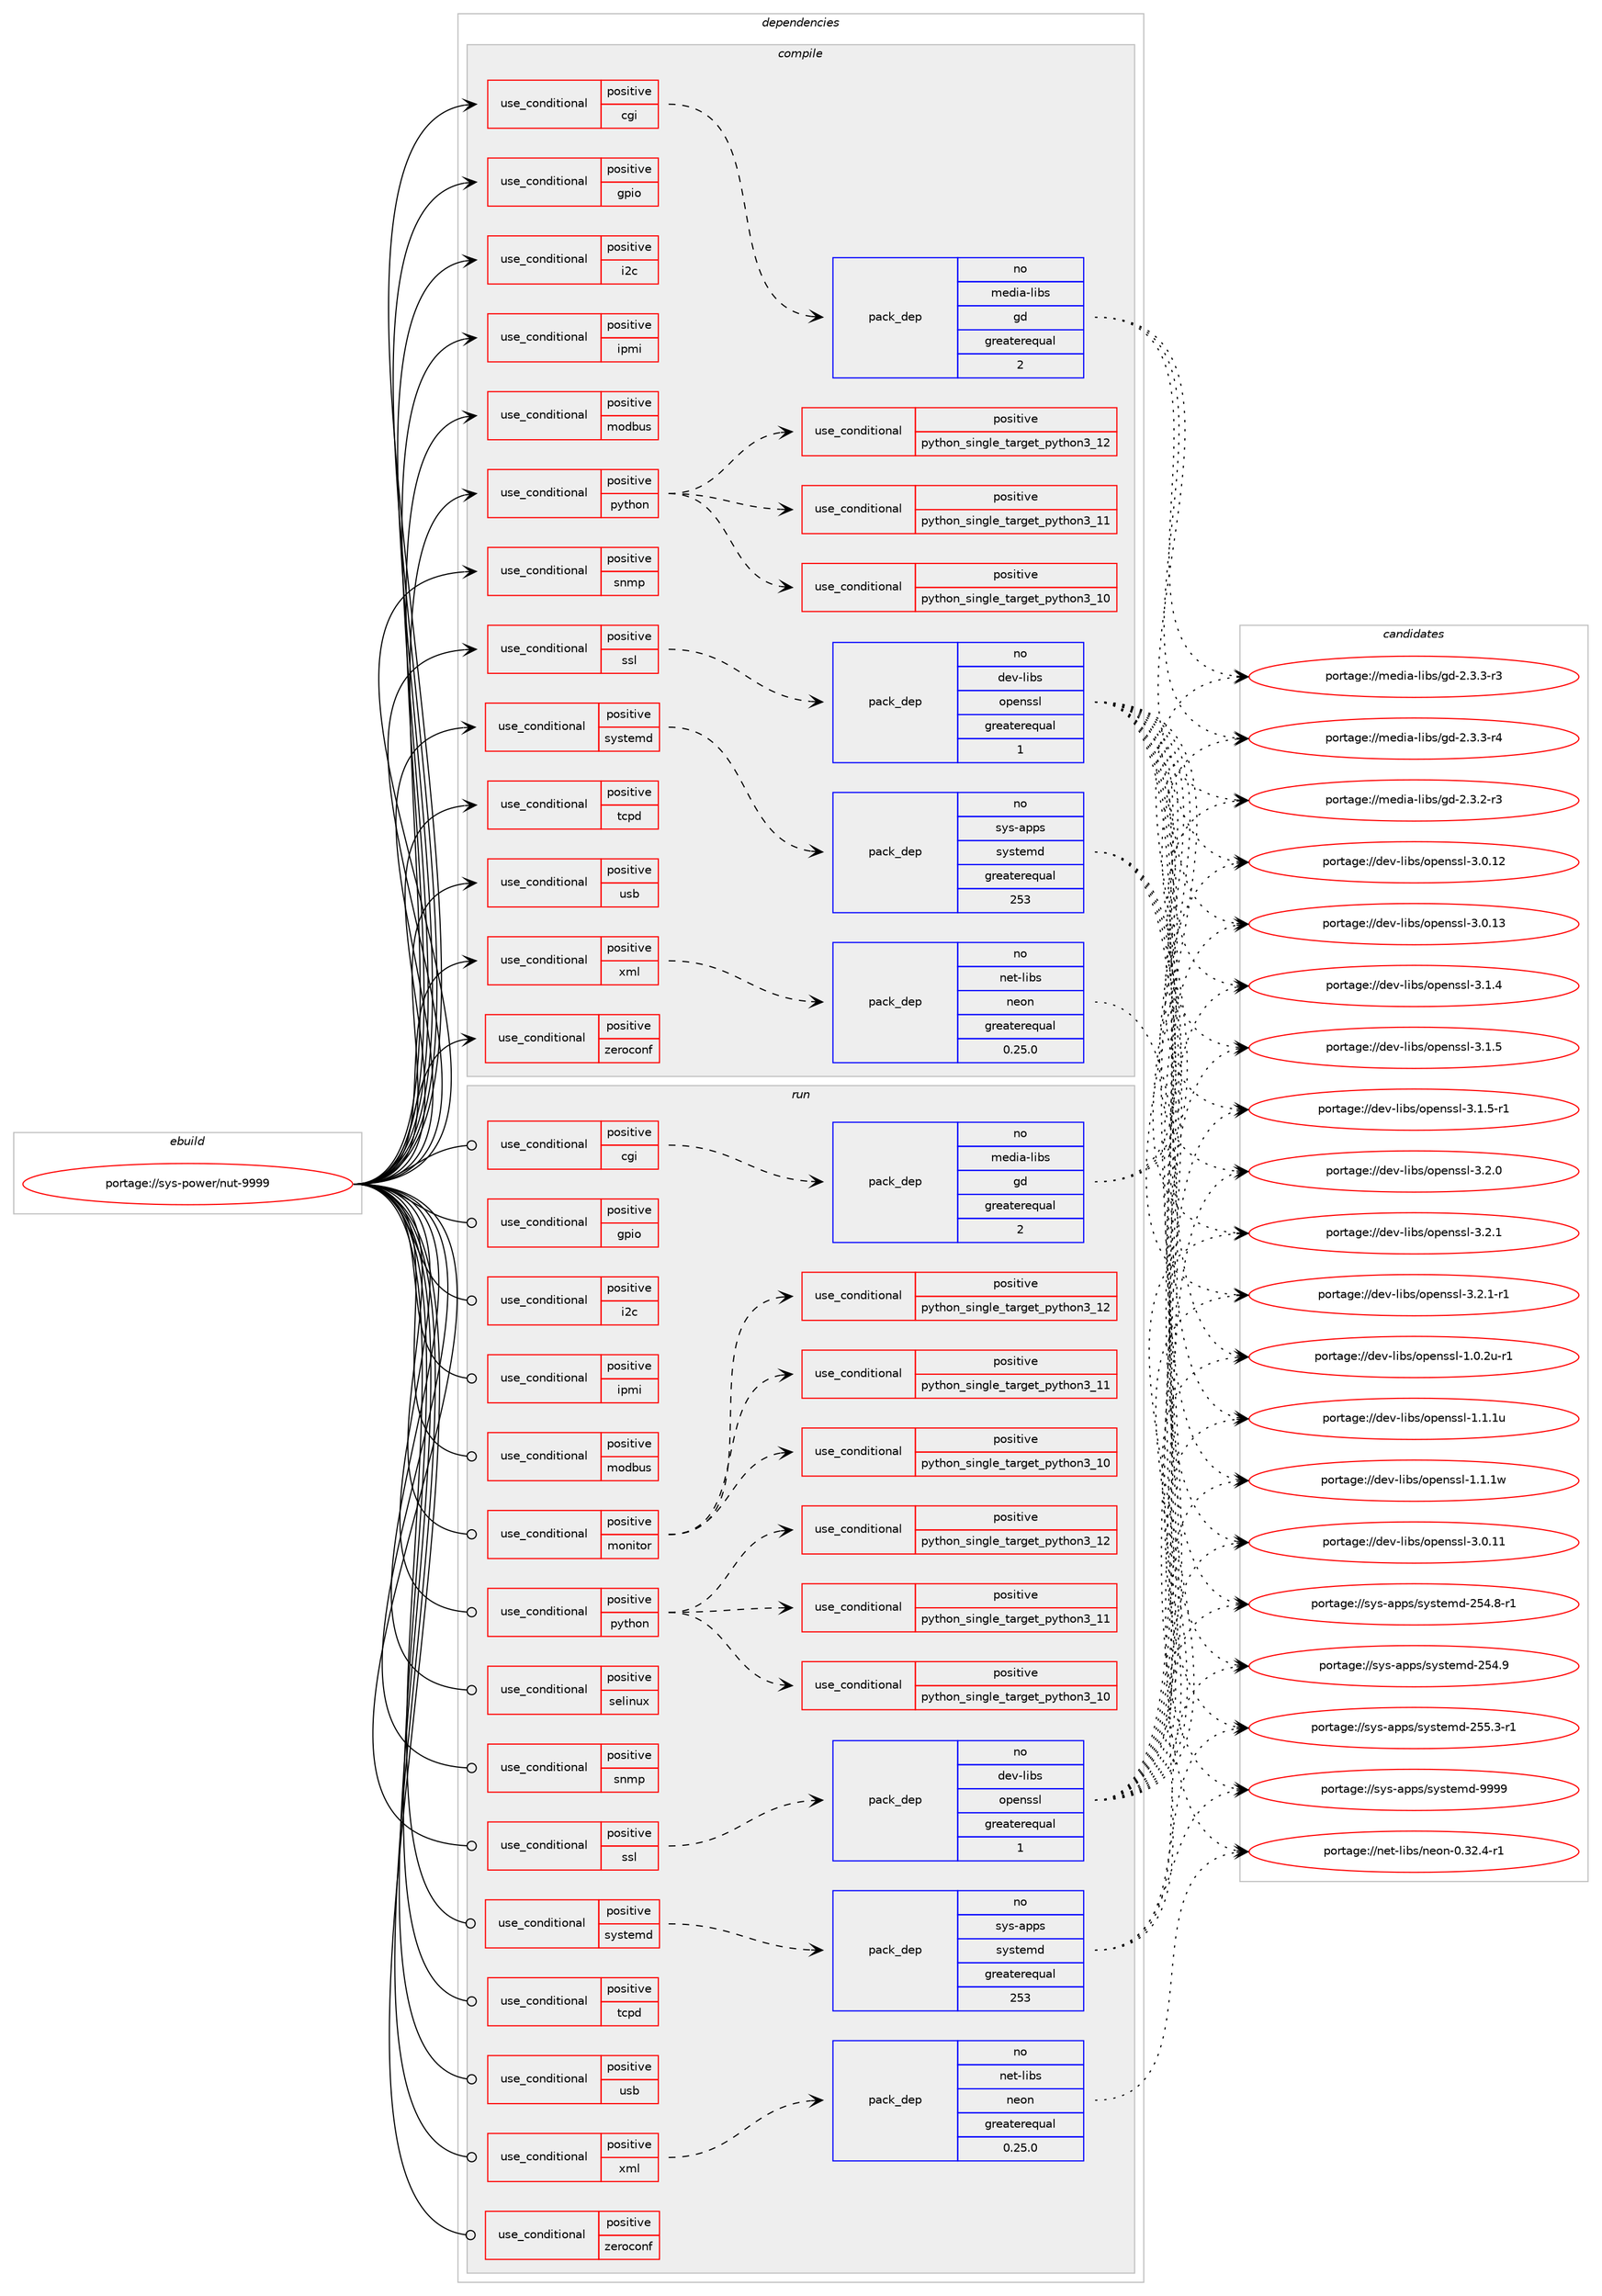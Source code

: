 digraph prolog {

# *************
# Graph options
# *************

newrank=true;
concentrate=true;
compound=true;
graph [rankdir=LR,fontname=Helvetica,fontsize=10,ranksep=1.5];#, ranksep=2.5, nodesep=0.2];
edge  [arrowhead=vee];
node  [fontname=Helvetica,fontsize=10];

# **********
# The ebuild
# **********

subgraph cluster_leftcol {
color=gray;
rank=same;
label=<<i>ebuild</i>>;
id [label="portage://sys-power/nut-9999", color=red, width=4, href="../sys-power/nut-9999.svg"];
}

# ****************
# The dependencies
# ****************

subgraph cluster_midcol {
color=gray;
label=<<i>dependencies</i>>;
subgraph cluster_compile {
fillcolor="#eeeeee";
style=filled;
label=<<i>compile</i>>;
subgraph cond15121 {
dependency22270 [label=<<TABLE BORDER="0" CELLBORDER="1" CELLSPACING="0" CELLPADDING="4"><TR><TD ROWSPAN="3" CELLPADDING="10">use_conditional</TD></TR><TR><TD>positive</TD></TR><TR><TD>cgi</TD></TR></TABLE>>, shape=none, color=red];
subgraph pack6951 {
dependency22271 [label=<<TABLE BORDER="0" CELLBORDER="1" CELLSPACING="0" CELLPADDING="4" WIDTH="220"><TR><TD ROWSPAN="6" CELLPADDING="30">pack_dep</TD></TR><TR><TD WIDTH="110">no</TD></TR><TR><TD>media-libs</TD></TR><TR><TD>gd</TD></TR><TR><TD>greaterequal</TD></TR><TR><TD>2</TD></TR></TABLE>>, shape=none, color=blue];
}
dependency22270:e -> dependency22271:w [weight=20,style="dashed",arrowhead="vee"];
}
id:e -> dependency22270:w [weight=20,style="solid",arrowhead="vee"];
subgraph cond15122 {
dependency22272 [label=<<TABLE BORDER="0" CELLBORDER="1" CELLSPACING="0" CELLPADDING="4"><TR><TD ROWSPAN="3" CELLPADDING="10">use_conditional</TD></TR><TR><TD>positive</TD></TR><TR><TD>gpio</TD></TR></TABLE>>, shape=none, color=red];
# *** BEGIN UNKNOWN DEPENDENCY TYPE (TODO) ***
# dependency22272 -> package_dependency(portage://sys-power/nut-9999,install,no,dev-libs,libgpiod,none,[,,],[],[])
# *** END UNKNOWN DEPENDENCY TYPE (TODO) ***

}
id:e -> dependency22272:w [weight=20,style="solid",arrowhead="vee"];
subgraph cond15123 {
dependency22273 [label=<<TABLE BORDER="0" CELLBORDER="1" CELLSPACING="0" CELLPADDING="4"><TR><TD ROWSPAN="3" CELLPADDING="10">use_conditional</TD></TR><TR><TD>positive</TD></TR><TR><TD>i2c</TD></TR></TABLE>>, shape=none, color=red];
# *** BEGIN UNKNOWN DEPENDENCY TYPE (TODO) ***
# dependency22273 -> package_dependency(portage://sys-power/nut-9999,install,no,sys-apps,i2c-tools,none,[,,],[],[])
# *** END UNKNOWN DEPENDENCY TYPE (TODO) ***

}
id:e -> dependency22273:w [weight=20,style="solid",arrowhead="vee"];
subgraph cond15124 {
dependency22274 [label=<<TABLE BORDER="0" CELLBORDER="1" CELLSPACING="0" CELLPADDING="4"><TR><TD ROWSPAN="3" CELLPADDING="10">use_conditional</TD></TR><TR><TD>positive</TD></TR><TR><TD>ipmi</TD></TR></TABLE>>, shape=none, color=red];
# *** BEGIN UNKNOWN DEPENDENCY TYPE (TODO) ***
# dependency22274 -> package_dependency(portage://sys-power/nut-9999,install,no,sys-libs,freeipmi,none,[,,],[],[])
# *** END UNKNOWN DEPENDENCY TYPE (TODO) ***

}
id:e -> dependency22274:w [weight=20,style="solid",arrowhead="vee"];
subgraph cond15125 {
dependency22275 [label=<<TABLE BORDER="0" CELLBORDER="1" CELLSPACING="0" CELLPADDING="4"><TR><TD ROWSPAN="3" CELLPADDING="10">use_conditional</TD></TR><TR><TD>positive</TD></TR><TR><TD>modbus</TD></TR></TABLE>>, shape=none, color=red];
# *** BEGIN UNKNOWN DEPENDENCY TYPE (TODO) ***
# dependency22275 -> package_dependency(portage://sys-power/nut-9999,install,no,dev-libs,libmodbus,none,[,,],[],[])
# *** END UNKNOWN DEPENDENCY TYPE (TODO) ***

}
id:e -> dependency22275:w [weight=20,style="solid",arrowhead="vee"];
subgraph cond15126 {
dependency22276 [label=<<TABLE BORDER="0" CELLBORDER="1" CELLSPACING="0" CELLPADDING="4"><TR><TD ROWSPAN="3" CELLPADDING="10">use_conditional</TD></TR><TR><TD>positive</TD></TR><TR><TD>python</TD></TR></TABLE>>, shape=none, color=red];
subgraph cond15127 {
dependency22277 [label=<<TABLE BORDER="0" CELLBORDER="1" CELLSPACING="0" CELLPADDING="4"><TR><TD ROWSPAN="3" CELLPADDING="10">use_conditional</TD></TR><TR><TD>positive</TD></TR><TR><TD>python_single_target_python3_10</TD></TR></TABLE>>, shape=none, color=red];
# *** BEGIN UNKNOWN DEPENDENCY TYPE (TODO) ***
# dependency22277 -> package_dependency(portage://sys-power/nut-9999,install,no,dev-lang,python,none,[,,],[slot(3.10)],[])
# *** END UNKNOWN DEPENDENCY TYPE (TODO) ***

}
dependency22276:e -> dependency22277:w [weight=20,style="dashed",arrowhead="vee"];
subgraph cond15128 {
dependency22278 [label=<<TABLE BORDER="0" CELLBORDER="1" CELLSPACING="0" CELLPADDING="4"><TR><TD ROWSPAN="3" CELLPADDING="10">use_conditional</TD></TR><TR><TD>positive</TD></TR><TR><TD>python_single_target_python3_11</TD></TR></TABLE>>, shape=none, color=red];
# *** BEGIN UNKNOWN DEPENDENCY TYPE (TODO) ***
# dependency22278 -> package_dependency(portage://sys-power/nut-9999,install,no,dev-lang,python,none,[,,],[slot(3.11)],[])
# *** END UNKNOWN DEPENDENCY TYPE (TODO) ***

}
dependency22276:e -> dependency22278:w [weight=20,style="dashed",arrowhead="vee"];
subgraph cond15129 {
dependency22279 [label=<<TABLE BORDER="0" CELLBORDER="1" CELLSPACING="0" CELLPADDING="4"><TR><TD ROWSPAN="3" CELLPADDING="10">use_conditional</TD></TR><TR><TD>positive</TD></TR><TR><TD>python_single_target_python3_12</TD></TR></TABLE>>, shape=none, color=red];
# *** BEGIN UNKNOWN DEPENDENCY TYPE (TODO) ***
# dependency22279 -> package_dependency(portage://sys-power/nut-9999,install,no,dev-lang,python,none,[,,],[slot(3.12)],[])
# *** END UNKNOWN DEPENDENCY TYPE (TODO) ***

}
dependency22276:e -> dependency22279:w [weight=20,style="dashed",arrowhead="vee"];
}
id:e -> dependency22276:w [weight=20,style="solid",arrowhead="vee"];
subgraph cond15130 {
dependency22280 [label=<<TABLE BORDER="0" CELLBORDER="1" CELLSPACING="0" CELLPADDING="4"><TR><TD ROWSPAN="3" CELLPADDING="10">use_conditional</TD></TR><TR><TD>positive</TD></TR><TR><TD>snmp</TD></TR></TABLE>>, shape=none, color=red];
# *** BEGIN UNKNOWN DEPENDENCY TYPE (TODO) ***
# dependency22280 -> package_dependency(portage://sys-power/nut-9999,install,no,net-analyzer,net-snmp,none,[,,],any_same_slot,[])
# *** END UNKNOWN DEPENDENCY TYPE (TODO) ***

}
id:e -> dependency22280:w [weight=20,style="solid",arrowhead="vee"];
subgraph cond15131 {
dependency22281 [label=<<TABLE BORDER="0" CELLBORDER="1" CELLSPACING="0" CELLPADDING="4"><TR><TD ROWSPAN="3" CELLPADDING="10">use_conditional</TD></TR><TR><TD>positive</TD></TR><TR><TD>ssl</TD></TR></TABLE>>, shape=none, color=red];
subgraph pack6952 {
dependency22282 [label=<<TABLE BORDER="0" CELLBORDER="1" CELLSPACING="0" CELLPADDING="4" WIDTH="220"><TR><TD ROWSPAN="6" CELLPADDING="30">pack_dep</TD></TR><TR><TD WIDTH="110">no</TD></TR><TR><TD>dev-libs</TD></TR><TR><TD>openssl</TD></TR><TR><TD>greaterequal</TD></TR><TR><TD>1</TD></TR></TABLE>>, shape=none, color=blue];
}
dependency22281:e -> dependency22282:w [weight=20,style="dashed",arrowhead="vee"];
}
id:e -> dependency22281:w [weight=20,style="solid",arrowhead="vee"];
subgraph cond15132 {
dependency22283 [label=<<TABLE BORDER="0" CELLBORDER="1" CELLSPACING="0" CELLPADDING="4"><TR><TD ROWSPAN="3" CELLPADDING="10">use_conditional</TD></TR><TR><TD>positive</TD></TR><TR><TD>systemd</TD></TR></TABLE>>, shape=none, color=red];
subgraph pack6953 {
dependency22284 [label=<<TABLE BORDER="0" CELLBORDER="1" CELLSPACING="0" CELLPADDING="4" WIDTH="220"><TR><TD ROWSPAN="6" CELLPADDING="30">pack_dep</TD></TR><TR><TD WIDTH="110">no</TD></TR><TR><TD>sys-apps</TD></TR><TR><TD>systemd</TD></TR><TR><TD>greaterequal</TD></TR><TR><TD>253</TD></TR></TABLE>>, shape=none, color=blue];
}
dependency22283:e -> dependency22284:w [weight=20,style="dashed",arrowhead="vee"];
}
id:e -> dependency22283:w [weight=20,style="solid",arrowhead="vee"];
subgraph cond15133 {
dependency22285 [label=<<TABLE BORDER="0" CELLBORDER="1" CELLSPACING="0" CELLPADDING="4"><TR><TD ROWSPAN="3" CELLPADDING="10">use_conditional</TD></TR><TR><TD>positive</TD></TR><TR><TD>tcpd</TD></TR></TABLE>>, shape=none, color=red];
# *** BEGIN UNKNOWN DEPENDENCY TYPE (TODO) ***
# dependency22285 -> package_dependency(portage://sys-power/nut-9999,install,no,sys-apps,tcp-wrappers,none,[,,],[],[])
# *** END UNKNOWN DEPENDENCY TYPE (TODO) ***

}
id:e -> dependency22285:w [weight=20,style="solid",arrowhead="vee"];
subgraph cond15134 {
dependency22286 [label=<<TABLE BORDER="0" CELLBORDER="1" CELLSPACING="0" CELLPADDING="4"><TR><TD ROWSPAN="3" CELLPADDING="10">use_conditional</TD></TR><TR><TD>positive</TD></TR><TR><TD>usb</TD></TR></TABLE>>, shape=none, color=red];
# *** BEGIN UNKNOWN DEPENDENCY TYPE (TODO) ***
# dependency22286 -> package_dependency(portage://sys-power/nut-9999,install,no,virtual,libusb,none,[,,],[slot(1)],[])
# *** END UNKNOWN DEPENDENCY TYPE (TODO) ***

}
id:e -> dependency22286:w [weight=20,style="solid",arrowhead="vee"];
subgraph cond15135 {
dependency22287 [label=<<TABLE BORDER="0" CELLBORDER="1" CELLSPACING="0" CELLPADDING="4"><TR><TD ROWSPAN="3" CELLPADDING="10">use_conditional</TD></TR><TR><TD>positive</TD></TR><TR><TD>xml</TD></TR></TABLE>>, shape=none, color=red];
subgraph pack6954 {
dependency22288 [label=<<TABLE BORDER="0" CELLBORDER="1" CELLSPACING="0" CELLPADDING="4" WIDTH="220"><TR><TD ROWSPAN="6" CELLPADDING="30">pack_dep</TD></TR><TR><TD WIDTH="110">no</TD></TR><TR><TD>net-libs</TD></TR><TR><TD>neon</TD></TR><TR><TD>greaterequal</TD></TR><TR><TD>0.25.0</TD></TR></TABLE>>, shape=none, color=blue];
}
dependency22287:e -> dependency22288:w [weight=20,style="dashed",arrowhead="vee"];
}
id:e -> dependency22287:w [weight=20,style="solid",arrowhead="vee"];
subgraph cond15136 {
dependency22289 [label=<<TABLE BORDER="0" CELLBORDER="1" CELLSPACING="0" CELLPADDING="4"><TR><TD ROWSPAN="3" CELLPADDING="10">use_conditional</TD></TR><TR><TD>positive</TD></TR><TR><TD>zeroconf</TD></TR></TABLE>>, shape=none, color=red];
# *** BEGIN UNKNOWN DEPENDENCY TYPE (TODO) ***
# dependency22289 -> package_dependency(portage://sys-power/nut-9999,install,no,net-dns,avahi,none,[,,],[],[])
# *** END UNKNOWN DEPENDENCY TYPE (TODO) ***

}
id:e -> dependency22289:w [weight=20,style="solid",arrowhead="vee"];
# *** BEGIN UNKNOWN DEPENDENCY TYPE (TODO) ***
# id -> package_dependency(portage://sys-power/nut-9999,install,no,acct-group,nut,none,[,,],[],[])
# *** END UNKNOWN DEPENDENCY TYPE (TODO) ***

# *** BEGIN UNKNOWN DEPENDENCY TYPE (TODO) ***
# id -> package_dependency(portage://sys-power/nut-9999,install,no,acct-user,nut,none,[,,],[],[])
# *** END UNKNOWN DEPENDENCY TYPE (TODO) ***

# *** BEGIN UNKNOWN DEPENDENCY TYPE (TODO) ***
# id -> package_dependency(portage://sys-power/nut-9999,install,no,dev-libs,libltdl,none,[,,],[],[])
# *** END UNKNOWN DEPENDENCY TYPE (TODO) ***

# *** BEGIN UNKNOWN DEPENDENCY TYPE (TODO) ***
# id -> package_dependency(portage://sys-power/nut-9999,install,no,virtual,udev,none,[,,],[],[])
# *** END UNKNOWN DEPENDENCY TYPE (TODO) ***

}
subgraph cluster_compileandrun {
fillcolor="#eeeeee";
style=filled;
label=<<i>compile and run</i>>;
}
subgraph cluster_run {
fillcolor="#eeeeee";
style=filled;
label=<<i>run</i>>;
subgraph cond15137 {
dependency22290 [label=<<TABLE BORDER="0" CELLBORDER="1" CELLSPACING="0" CELLPADDING="4"><TR><TD ROWSPAN="3" CELLPADDING="10">use_conditional</TD></TR><TR><TD>positive</TD></TR><TR><TD>cgi</TD></TR></TABLE>>, shape=none, color=red];
subgraph pack6955 {
dependency22291 [label=<<TABLE BORDER="0" CELLBORDER="1" CELLSPACING="0" CELLPADDING="4" WIDTH="220"><TR><TD ROWSPAN="6" CELLPADDING="30">pack_dep</TD></TR><TR><TD WIDTH="110">no</TD></TR><TR><TD>media-libs</TD></TR><TR><TD>gd</TD></TR><TR><TD>greaterequal</TD></TR><TR><TD>2</TD></TR></TABLE>>, shape=none, color=blue];
}
dependency22290:e -> dependency22291:w [weight=20,style="dashed",arrowhead="vee"];
}
id:e -> dependency22290:w [weight=20,style="solid",arrowhead="odot"];
subgraph cond15138 {
dependency22292 [label=<<TABLE BORDER="0" CELLBORDER="1" CELLSPACING="0" CELLPADDING="4"><TR><TD ROWSPAN="3" CELLPADDING="10">use_conditional</TD></TR><TR><TD>positive</TD></TR><TR><TD>gpio</TD></TR></TABLE>>, shape=none, color=red];
# *** BEGIN UNKNOWN DEPENDENCY TYPE (TODO) ***
# dependency22292 -> package_dependency(portage://sys-power/nut-9999,run,no,dev-libs,libgpiod,none,[,,],[],[])
# *** END UNKNOWN DEPENDENCY TYPE (TODO) ***

}
id:e -> dependency22292:w [weight=20,style="solid",arrowhead="odot"];
subgraph cond15139 {
dependency22293 [label=<<TABLE BORDER="0" CELLBORDER="1" CELLSPACING="0" CELLPADDING="4"><TR><TD ROWSPAN="3" CELLPADDING="10">use_conditional</TD></TR><TR><TD>positive</TD></TR><TR><TD>i2c</TD></TR></TABLE>>, shape=none, color=red];
# *** BEGIN UNKNOWN DEPENDENCY TYPE (TODO) ***
# dependency22293 -> package_dependency(portage://sys-power/nut-9999,run,no,sys-apps,i2c-tools,none,[,,],[],[])
# *** END UNKNOWN DEPENDENCY TYPE (TODO) ***

}
id:e -> dependency22293:w [weight=20,style="solid",arrowhead="odot"];
subgraph cond15140 {
dependency22294 [label=<<TABLE BORDER="0" CELLBORDER="1" CELLSPACING="0" CELLPADDING="4"><TR><TD ROWSPAN="3" CELLPADDING="10">use_conditional</TD></TR><TR><TD>positive</TD></TR><TR><TD>ipmi</TD></TR></TABLE>>, shape=none, color=red];
# *** BEGIN UNKNOWN DEPENDENCY TYPE (TODO) ***
# dependency22294 -> package_dependency(portage://sys-power/nut-9999,run,no,sys-libs,freeipmi,none,[,,],[],[])
# *** END UNKNOWN DEPENDENCY TYPE (TODO) ***

}
id:e -> dependency22294:w [weight=20,style="solid",arrowhead="odot"];
subgraph cond15141 {
dependency22295 [label=<<TABLE BORDER="0" CELLBORDER="1" CELLSPACING="0" CELLPADDING="4"><TR><TD ROWSPAN="3" CELLPADDING="10">use_conditional</TD></TR><TR><TD>positive</TD></TR><TR><TD>modbus</TD></TR></TABLE>>, shape=none, color=red];
# *** BEGIN UNKNOWN DEPENDENCY TYPE (TODO) ***
# dependency22295 -> package_dependency(portage://sys-power/nut-9999,run,no,dev-libs,libmodbus,none,[,,],[],[])
# *** END UNKNOWN DEPENDENCY TYPE (TODO) ***

}
id:e -> dependency22295:w [weight=20,style="solid",arrowhead="odot"];
subgraph cond15142 {
dependency22296 [label=<<TABLE BORDER="0" CELLBORDER="1" CELLSPACING="0" CELLPADDING="4"><TR><TD ROWSPAN="3" CELLPADDING="10">use_conditional</TD></TR><TR><TD>positive</TD></TR><TR><TD>monitor</TD></TR></TABLE>>, shape=none, color=red];
subgraph cond15143 {
dependency22297 [label=<<TABLE BORDER="0" CELLBORDER="1" CELLSPACING="0" CELLPADDING="4"><TR><TD ROWSPAN="3" CELLPADDING="10">use_conditional</TD></TR><TR><TD>positive</TD></TR><TR><TD>python_single_target_python3_10</TD></TR></TABLE>>, shape=none, color=red];
# *** BEGIN UNKNOWN DEPENDENCY TYPE (TODO) ***
# dependency22297 -> package_dependency(portage://sys-power/nut-9999,run,no,dev-python,PyQt5,none,[,,],[],[use(enable(gui),none),use(enable(widgets),none),use(enable(python_targets_python3_10),negative)])
# *** END UNKNOWN DEPENDENCY TYPE (TODO) ***

}
dependency22296:e -> dependency22297:w [weight=20,style="dashed",arrowhead="vee"];
subgraph cond15144 {
dependency22298 [label=<<TABLE BORDER="0" CELLBORDER="1" CELLSPACING="0" CELLPADDING="4"><TR><TD ROWSPAN="3" CELLPADDING="10">use_conditional</TD></TR><TR><TD>positive</TD></TR><TR><TD>python_single_target_python3_11</TD></TR></TABLE>>, shape=none, color=red];
# *** BEGIN UNKNOWN DEPENDENCY TYPE (TODO) ***
# dependency22298 -> package_dependency(portage://sys-power/nut-9999,run,no,dev-python,PyQt5,none,[,,],[],[use(enable(gui),none),use(enable(widgets),none),use(enable(python_targets_python3_11),negative)])
# *** END UNKNOWN DEPENDENCY TYPE (TODO) ***

}
dependency22296:e -> dependency22298:w [weight=20,style="dashed",arrowhead="vee"];
subgraph cond15145 {
dependency22299 [label=<<TABLE BORDER="0" CELLBORDER="1" CELLSPACING="0" CELLPADDING="4"><TR><TD ROWSPAN="3" CELLPADDING="10">use_conditional</TD></TR><TR><TD>positive</TD></TR><TR><TD>python_single_target_python3_12</TD></TR></TABLE>>, shape=none, color=red];
# *** BEGIN UNKNOWN DEPENDENCY TYPE (TODO) ***
# dependency22299 -> package_dependency(portage://sys-power/nut-9999,run,no,dev-python,PyQt5,none,[,,],[],[use(enable(gui),none),use(enable(widgets),none),use(enable(python_targets_python3_12),negative)])
# *** END UNKNOWN DEPENDENCY TYPE (TODO) ***

}
dependency22296:e -> dependency22299:w [weight=20,style="dashed",arrowhead="vee"];
}
id:e -> dependency22296:w [weight=20,style="solid",arrowhead="odot"];
subgraph cond15146 {
dependency22300 [label=<<TABLE BORDER="0" CELLBORDER="1" CELLSPACING="0" CELLPADDING="4"><TR><TD ROWSPAN="3" CELLPADDING="10">use_conditional</TD></TR><TR><TD>positive</TD></TR><TR><TD>python</TD></TR></TABLE>>, shape=none, color=red];
subgraph cond15147 {
dependency22301 [label=<<TABLE BORDER="0" CELLBORDER="1" CELLSPACING="0" CELLPADDING="4"><TR><TD ROWSPAN="3" CELLPADDING="10">use_conditional</TD></TR><TR><TD>positive</TD></TR><TR><TD>python_single_target_python3_10</TD></TR></TABLE>>, shape=none, color=red];
# *** BEGIN UNKNOWN DEPENDENCY TYPE (TODO) ***
# dependency22301 -> package_dependency(portage://sys-power/nut-9999,run,no,dev-lang,python,none,[,,],[slot(3.10)],[])
# *** END UNKNOWN DEPENDENCY TYPE (TODO) ***

}
dependency22300:e -> dependency22301:w [weight=20,style="dashed",arrowhead="vee"];
subgraph cond15148 {
dependency22302 [label=<<TABLE BORDER="0" CELLBORDER="1" CELLSPACING="0" CELLPADDING="4"><TR><TD ROWSPAN="3" CELLPADDING="10">use_conditional</TD></TR><TR><TD>positive</TD></TR><TR><TD>python_single_target_python3_11</TD></TR></TABLE>>, shape=none, color=red];
# *** BEGIN UNKNOWN DEPENDENCY TYPE (TODO) ***
# dependency22302 -> package_dependency(portage://sys-power/nut-9999,run,no,dev-lang,python,none,[,,],[slot(3.11)],[])
# *** END UNKNOWN DEPENDENCY TYPE (TODO) ***

}
dependency22300:e -> dependency22302:w [weight=20,style="dashed",arrowhead="vee"];
subgraph cond15149 {
dependency22303 [label=<<TABLE BORDER="0" CELLBORDER="1" CELLSPACING="0" CELLPADDING="4"><TR><TD ROWSPAN="3" CELLPADDING="10">use_conditional</TD></TR><TR><TD>positive</TD></TR><TR><TD>python_single_target_python3_12</TD></TR></TABLE>>, shape=none, color=red];
# *** BEGIN UNKNOWN DEPENDENCY TYPE (TODO) ***
# dependency22303 -> package_dependency(portage://sys-power/nut-9999,run,no,dev-lang,python,none,[,,],[slot(3.12)],[])
# *** END UNKNOWN DEPENDENCY TYPE (TODO) ***

}
dependency22300:e -> dependency22303:w [weight=20,style="dashed",arrowhead="vee"];
}
id:e -> dependency22300:w [weight=20,style="solid",arrowhead="odot"];
subgraph cond15150 {
dependency22304 [label=<<TABLE BORDER="0" CELLBORDER="1" CELLSPACING="0" CELLPADDING="4"><TR><TD ROWSPAN="3" CELLPADDING="10">use_conditional</TD></TR><TR><TD>positive</TD></TR><TR><TD>selinux</TD></TR></TABLE>>, shape=none, color=red];
# *** BEGIN UNKNOWN DEPENDENCY TYPE (TODO) ***
# dependency22304 -> package_dependency(portage://sys-power/nut-9999,run,no,sec-policy,selinux-nut,none,[,,],[],[])
# *** END UNKNOWN DEPENDENCY TYPE (TODO) ***

}
id:e -> dependency22304:w [weight=20,style="solid",arrowhead="odot"];
subgraph cond15151 {
dependency22305 [label=<<TABLE BORDER="0" CELLBORDER="1" CELLSPACING="0" CELLPADDING="4"><TR><TD ROWSPAN="3" CELLPADDING="10">use_conditional</TD></TR><TR><TD>positive</TD></TR><TR><TD>snmp</TD></TR></TABLE>>, shape=none, color=red];
# *** BEGIN UNKNOWN DEPENDENCY TYPE (TODO) ***
# dependency22305 -> package_dependency(portage://sys-power/nut-9999,run,no,net-analyzer,net-snmp,none,[,,],any_same_slot,[])
# *** END UNKNOWN DEPENDENCY TYPE (TODO) ***

}
id:e -> dependency22305:w [weight=20,style="solid",arrowhead="odot"];
subgraph cond15152 {
dependency22306 [label=<<TABLE BORDER="0" CELLBORDER="1" CELLSPACING="0" CELLPADDING="4"><TR><TD ROWSPAN="3" CELLPADDING="10">use_conditional</TD></TR><TR><TD>positive</TD></TR><TR><TD>ssl</TD></TR></TABLE>>, shape=none, color=red];
subgraph pack6956 {
dependency22307 [label=<<TABLE BORDER="0" CELLBORDER="1" CELLSPACING="0" CELLPADDING="4" WIDTH="220"><TR><TD ROWSPAN="6" CELLPADDING="30">pack_dep</TD></TR><TR><TD WIDTH="110">no</TD></TR><TR><TD>dev-libs</TD></TR><TR><TD>openssl</TD></TR><TR><TD>greaterequal</TD></TR><TR><TD>1</TD></TR></TABLE>>, shape=none, color=blue];
}
dependency22306:e -> dependency22307:w [weight=20,style="dashed",arrowhead="vee"];
}
id:e -> dependency22306:w [weight=20,style="solid",arrowhead="odot"];
subgraph cond15153 {
dependency22308 [label=<<TABLE BORDER="0" CELLBORDER="1" CELLSPACING="0" CELLPADDING="4"><TR><TD ROWSPAN="3" CELLPADDING="10">use_conditional</TD></TR><TR><TD>positive</TD></TR><TR><TD>systemd</TD></TR></TABLE>>, shape=none, color=red];
subgraph pack6957 {
dependency22309 [label=<<TABLE BORDER="0" CELLBORDER="1" CELLSPACING="0" CELLPADDING="4" WIDTH="220"><TR><TD ROWSPAN="6" CELLPADDING="30">pack_dep</TD></TR><TR><TD WIDTH="110">no</TD></TR><TR><TD>sys-apps</TD></TR><TR><TD>systemd</TD></TR><TR><TD>greaterequal</TD></TR><TR><TD>253</TD></TR></TABLE>>, shape=none, color=blue];
}
dependency22308:e -> dependency22309:w [weight=20,style="dashed",arrowhead="vee"];
}
id:e -> dependency22308:w [weight=20,style="solid",arrowhead="odot"];
subgraph cond15154 {
dependency22310 [label=<<TABLE BORDER="0" CELLBORDER="1" CELLSPACING="0" CELLPADDING="4"><TR><TD ROWSPAN="3" CELLPADDING="10">use_conditional</TD></TR><TR><TD>positive</TD></TR><TR><TD>tcpd</TD></TR></TABLE>>, shape=none, color=red];
# *** BEGIN UNKNOWN DEPENDENCY TYPE (TODO) ***
# dependency22310 -> package_dependency(portage://sys-power/nut-9999,run,no,sys-apps,tcp-wrappers,none,[,,],[],[])
# *** END UNKNOWN DEPENDENCY TYPE (TODO) ***

}
id:e -> dependency22310:w [weight=20,style="solid",arrowhead="odot"];
subgraph cond15155 {
dependency22311 [label=<<TABLE BORDER="0" CELLBORDER="1" CELLSPACING="0" CELLPADDING="4"><TR><TD ROWSPAN="3" CELLPADDING="10">use_conditional</TD></TR><TR><TD>positive</TD></TR><TR><TD>usb</TD></TR></TABLE>>, shape=none, color=red];
# *** BEGIN UNKNOWN DEPENDENCY TYPE (TODO) ***
# dependency22311 -> package_dependency(portage://sys-power/nut-9999,run,no,virtual,libusb,none,[,,],[slot(1)],[])
# *** END UNKNOWN DEPENDENCY TYPE (TODO) ***

}
id:e -> dependency22311:w [weight=20,style="solid",arrowhead="odot"];
subgraph cond15156 {
dependency22312 [label=<<TABLE BORDER="0" CELLBORDER="1" CELLSPACING="0" CELLPADDING="4"><TR><TD ROWSPAN="3" CELLPADDING="10">use_conditional</TD></TR><TR><TD>positive</TD></TR><TR><TD>xml</TD></TR></TABLE>>, shape=none, color=red];
subgraph pack6958 {
dependency22313 [label=<<TABLE BORDER="0" CELLBORDER="1" CELLSPACING="0" CELLPADDING="4" WIDTH="220"><TR><TD ROWSPAN="6" CELLPADDING="30">pack_dep</TD></TR><TR><TD WIDTH="110">no</TD></TR><TR><TD>net-libs</TD></TR><TR><TD>neon</TD></TR><TR><TD>greaterequal</TD></TR><TR><TD>0.25.0</TD></TR></TABLE>>, shape=none, color=blue];
}
dependency22312:e -> dependency22313:w [weight=20,style="dashed",arrowhead="vee"];
}
id:e -> dependency22312:w [weight=20,style="solid",arrowhead="odot"];
subgraph cond15157 {
dependency22314 [label=<<TABLE BORDER="0" CELLBORDER="1" CELLSPACING="0" CELLPADDING="4"><TR><TD ROWSPAN="3" CELLPADDING="10">use_conditional</TD></TR><TR><TD>positive</TD></TR><TR><TD>zeroconf</TD></TR></TABLE>>, shape=none, color=red];
# *** BEGIN UNKNOWN DEPENDENCY TYPE (TODO) ***
# dependency22314 -> package_dependency(portage://sys-power/nut-9999,run,no,net-dns,avahi,none,[,,],[],[])
# *** END UNKNOWN DEPENDENCY TYPE (TODO) ***

}
id:e -> dependency22314:w [weight=20,style="solid",arrowhead="odot"];
# *** BEGIN UNKNOWN DEPENDENCY TYPE (TODO) ***
# id -> package_dependency(portage://sys-power/nut-9999,run,no,acct-group,nut,none,[,,],[],[])
# *** END UNKNOWN DEPENDENCY TYPE (TODO) ***

# *** BEGIN UNKNOWN DEPENDENCY TYPE (TODO) ***
# id -> package_dependency(portage://sys-power/nut-9999,run,no,acct-user,nut,none,[,,],[],[])
# *** END UNKNOWN DEPENDENCY TYPE (TODO) ***

# *** BEGIN UNKNOWN DEPENDENCY TYPE (TODO) ***
# id -> package_dependency(portage://sys-power/nut-9999,run,no,dev-libs,libltdl,none,[,,],[],[])
# *** END UNKNOWN DEPENDENCY TYPE (TODO) ***

# *** BEGIN UNKNOWN DEPENDENCY TYPE (TODO) ***
# id -> package_dependency(portage://sys-power/nut-9999,run,no,virtual,tmpfiles,none,[,,],[],[])
# *** END UNKNOWN DEPENDENCY TYPE (TODO) ***

# *** BEGIN UNKNOWN DEPENDENCY TYPE (TODO) ***
# id -> package_dependency(portage://sys-power/nut-9999,run,no,virtual,udev,none,[,,],[],[])
# *** END UNKNOWN DEPENDENCY TYPE (TODO) ***

}
}

# **************
# The candidates
# **************

subgraph cluster_choices {
rank=same;
color=gray;
label=<<i>candidates</i>>;

subgraph choice6951 {
color=black;
nodesep=1;
choice109101100105974510810598115471031004550465146504511451 [label="portage://media-libs/gd-2.3.2-r3", color=red, width=4,href="../media-libs/gd-2.3.2-r3.svg"];
choice109101100105974510810598115471031004550465146514511451 [label="portage://media-libs/gd-2.3.3-r3", color=red, width=4,href="../media-libs/gd-2.3.3-r3.svg"];
choice109101100105974510810598115471031004550465146514511452 [label="portage://media-libs/gd-2.3.3-r4", color=red, width=4,href="../media-libs/gd-2.3.3-r4.svg"];
dependency22271:e -> choice109101100105974510810598115471031004550465146504511451:w [style=dotted,weight="100"];
dependency22271:e -> choice109101100105974510810598115471031004550465146514511451:w [style=dotted,weight="100"];
dependency22271:e -> choice109101100105974510810598115471031004550465146514511452:w [style=dotted,weight="100"];
}
subgraph choice6952 {
color=black;
nodesep=1;
choice1001011184510810598115471111121011101151151084549464846501174511449 [label="portage://dev-libs/openssl-1.0.2u-r1", color=red, width=4,href="../dev-libs/openssl-1.0.2u-r1.svg"];
choice100101118451081059811547111112101110115115108454946494649117 [label="portage://dev-libs/openssl-1.1.1u", color=red, width=4,href="../dev-libs/openssl-1.1.1u.svg"];
choice100101118451081059811547111112101110115115108454946494649119 [label="portage://dev-libs/openssl-1.1.1w", color=red, width=4,href="../dev-libs/openssl-1.1.1w.svg"];
choice10010111845108105981154711111210111011511510845514648464949 [label="portage://dev-libs/openssl-3.0.11", color=red, width=4,href="../dev-libs/openssl-3.0.11.svg"];
choice10010111845108105981154711111210111011511510845514648464950 [label="portage://dev-libs/openssl-3.0.12", color=red, width=4,href="../dev-libs/openssl-3.0.12.svg"];
choice10010111845108105981154711111210111011511510845514648464951 [label="portage://dev-libs/openssl-3.0.13", color=red, width=4,href="../dev-libs/openssl-3.0.13.svg"];
choice100101118451081059811547111112101110115115108455146494652 [label="portage://dev-libs/openssl-3.1.4", color=red, width=4,href="../dev-libs/openssl-3.1.4.svg"];
choice100101118451081059811547111112101110115115108455146494653 [label="portage://dev-libs/openssl-3.1.5", color=red, width=4,href="../dev-libs/openssl-3.1.5.svg"];
choice1001011184510810598115471111121011101151151084551464946534511449 [label="portage://dev-libs/openssl-3.1.5-r1", color=red, width=4,href="../dev-libs/openssl-3.1.5-r1.svg"];
choice100101118451081059811547111112101110115115108455146504648 [label="portage://dev-libs/openssl-3.2.0", color=red, width=4,href="../dev-libs/openssl-3.2.0.svg"];
choice100101118451081059811547111112101110115115108455146504649 [label="portage://dev-libs/openssl-3.2.1", color=red, width=4,href="../dev-libs/openssl-3.2.1.svg"];
choice1001011184510810598115471111121011101151151084551465046494511449 [label="portage://dev-libs/openssl-3.2.1-r1", color=red, width=4,href="../dev-libs/openssl-3.2.1-r1.svg"];
dependency22282:e -> choice1001011184510810598115471111121011101151151084549464846501174511449:w [style=dotted,weight="100"];
dependency22282:e -> choice100101118451081059811547111112101110115115108454946494649117:w [style=dotted,weight="100"];
dependency22282:e -> choice100101118451081059811547111112101110115115108454946494649119:w [style=dotted,weight="100"];
dependency22282:e -> choice10010111845108105981154711111210111011511510845514648464949:w [style=dotted,weight="100"];
dependency22282:e -> choice10010111845108105981154711111210111011511510845514648464950:w [style=dotted,weight="100"];
dependency22282:e -> choice10010111845108105981154711111210111011511510845514648464951:w [style=dotted,weight="100"];
dependency22282:e -> choice100101118451081059811547111112101110115115108455146494652:w [style=dotted,weight="100"];
dependency22282:e -> choice100101118451081059811547111112101110115115108455146494653:w [style=dotted,weight="100"];
dependency22282:e -> choice1001011184510810598115471111121011101151151084551464946534511449:w [style=dotted,weight="100"];
dependency22282:e -> choice100101118451081059811547111112101110115115108455146504648:w [style=dotted,weight="100"];
dependency22282:e -> choice100101118451081059811547111112101110115115108455146504649:w [style=dotted,weight="100"];
dependency22282:e -> choice1001011184510810598115471111121011101151151084551465046494511449:w [style=dotted,weight="100"];
}
subgraph choice6953 {
color=black;
nodesep=1;
choice1151211154597112112115471151211151161011091004550535246564511449 [label="portage://sys-apps/systemd-254.8-r1", color=red, width=4,href="../sys-apps/systemd-254.8-r1.svg"];
choice115121115459711211211547115121115116101109100455053524657 [label="portage://sys-apps/systemd-254.9", color=red, width=4,href="../sys-apps/systemd-254.9.svg"];
choice1151211154597112112115471151211151161011091004550535346514511449 [label="portage://sys-apps/systemd-255.3-r1", color=red, width=4,href="../sys-apps/systemd-255.3-r1.svg"];
choice1151211154597112112115471151211151161011091004557575757 [label="portage://sys-apps/systemd-9999", color=red, width=4,href="../sys-apps/systemd-9999.svg"];
dependency22284:e -> choice1151211154597112112115471151211151161011091004550535246564511449:w [style=dotted,weight="100"];
dependency22284:e -> choice115121115459711211211547115121115116101109100455053524657:w [style=dotted,weight="100"];
dependency22284:e -> choice1151211154597112112115471151211151161011091004550535346514511449:w [style=dotted,weight="100"];
dependency22284:e -> choice1151211154597112112115471151211151161011091004557575757:w [style=dotted,weight="100"];
}
subgraph choice6954 {
color=black;
nodesep=1;
choice110101116451081059811547110101111110454846515046524511449 [label="portage://net-libs/neon-0.32.4-r1", color=red, width=4,href="../net-libs/neon-0.32.4-r1.svg"];
dependency22288:e -> choice110101116451081059811547110101111110454846515046524511449:w [style=dotted,weight="100"];
}
subgraph choice6955 {
color=black;
nodesep=1;
choice109101100105974510810598115471031004550465146504511451 [label="portage://media-libs/gd-2.3.2-r3", color=red, width=4,href="../media-libs/gd-2.3.2-r3.svg"];
choice109101100105974510810598115471031004550465146514511451 [label="portage://media-libs/gd-2.3.3-r3", color=red, width=4,href="../media-libs/gd-2.3.3-r3.svg"];
choice109101100105974510810598115471031004550465146514511452 [label="portage://media-libs/gd-2.3.3-r4", color=red, width=4,href="../media-libs/gd-2.3.3-r4.svg"];
dependency22291:e -> choice109101100105974510810598115471031004550465146504511451:w [style=dotted,weight="100"];
dependency22291:e -> choice109101100105974510810598115471031004550465146514511451:w [style=dotted,weight="100"];
dependency22291:e -> choice109101100105974510810598115471031004550465146514511452:w [style=dotted,weight="100"];
}
subgraph choice6956 {
color=black;
nodesep=1;
choice1001011184510810598115471111121011101151151084549464846501174511449 [label="portage://dev-libs/openssl-1.0.2u-r1", color=red, width=4,href="../dev-libs/openssl-1.0.2u-r1.svg"];
choice100101118451081059811547111112101110115115108454946494649117 [label="portage://dev-libs/openssl-1.1.1u", color=red, width=4,href="../dev-libs/openssl-1.1.1u.svg"];
choice100101118451081059811547111112101110115115108454946494649119 [label="portage://dev-libs/openssl-1.1.1w", color=red, width=4,href="../dev-libs/openssl-1.1.1w.svg"];
choice10010111845108105981154711111210111011511510845514648464949 [label="portage://dev-libs/openssl-3.0.11", color=red, width=4,href="../dev-libs/openssl-3.0.11.svg"];
choice10010111845108105981154711111210111011511510845514648464950 [label="portage://dev-libs/openssl-3.0.12", color=red, width=4,href="../dev-libs/openssl-3.0.12.svg"];
choice10010111845108105981154711111210111011511510845514648464951 [label="portage://dev-libs/openssl-3.0.13", color=red, width=4,href="../dev-libs/openssl-3.0.13.svg"];
choice100101118451081059811547111112101110115115108455146494652 [label="portage://dev-libs/openssl-3.1.4", color=red, width=4,href="../dev-libs/openssl-3.1.4.svg"];
choice100101118451081059811547111112101110115115108455146494653 [label="portage://dev-libs/openssl-3.1.5", color=red, width=4,href="../dev-libs/openssl-3.1.5.svg"];
choice1001011184510810598115471111121011101151151084551464946534511449 [label="portage://dev-libs/openssl-3.1.5-r1", color=red, width=4,href="../dev-libs/openssl-3.1.5-r1.svg"];
choice100101118451081059811547111112101110115115108455146504648 [label="portage://dev-libs/openssl-3.2.0", color=red, width=4,href="../dev-libs/openssl-3.2.0.svg"];
choice100101118451081059811547111112101110115115108455146504649 [label="portage://dev-libs/openssl-3.2.1", color=red, width=4,href="../dev-libs/openssl-3.2.1.svg"];
choice1001011184510810598115471111121011101151151084551465046494511449 [label="portage://dev-libs/openssl-3.2.1-r1", color=red, width=4,href="../dev-libs/openssl-3.2.1-r1.svg"];
dependency22307:e -> choice1001011184510810598115471111121011101151151084549464846501174511449:w [style=dotted,weight="100"];
dependency22307:e -> choice100101118451081059811547111112101110115115108454946494649117:w [style=dotted,weight="100"];
dependency22307:e -> choice100101118451081059811547111112101110115115108454946494649119:w [style=dotted,weight="100"];
dependency22307:e -> choice10010111845108105981154711111210111011511510845514648464949:w [style=dotted,weight="100"];
dependency22307:e -> choice10010111845108105981154711111210111011511510845514648464950:w [style=dotted,weight="100"];
dependency22307:e -> choice10010111845108105981154711111210111011511510845514648464951:w [style=dotted,weight="100"];
dependency22307:e -> choice100101118451081059811547111112101110115115108455146494652:w [style=dotted,weight="100"];
dependency22307:e -> choice100101118451081059811547111112101110115115108455146494653:w [style=dotted,weight="100"];
dependency22307:e -> choice1001011184510810598115471111121011101151151084551464946534511449:w [style=dotted,weight="100"];
dependency22307:e -> choice100101118451081059811547111112101110115115108455146504648:w [style=dotted,weight="100"];
dependency22307:e -> choice100101118451081059811547111112101110115115108455146504649:w [style=dotted,weight="100"];
dependency22307:e -> choice1001011184510810598115471111121011101151151084551465046494511449:w [style=dotted,weight="100"];
}
subgraph choice6957 {
color=black;
nodesep=1;
choice1151211154597112112115471151211151161011091004550535246564511449 [label="portage://sys-apps/systemd-254.8-r1", color=red, width=4,href="../sys-apps/systemd-254.8-r1.svg"];
choice115121115459711211211547115121115116101109100455053524657 [label="portage://sys-apps/systemd-254.9", color=red, width=4,href="../sys-apps/systemd-254.9.svg"];
choice1151211154597112112115471151211151161011091004550535346514511449 [label="portage://sys-apps/systemd-255.3-r1", color=red, width=4,href="../sys-apps/systemd-255.3-r1.svg"];
choice1151211154597112112115471151211151161011091004557575757 [label="portage://sys-apps/systemd-9999", color=red, width=4,href="../sys-apps/systemd-9999.svg"];
dependency22309:e -> choice1151211154597112112115471151211151161011091004550535246564511449:w [style=dotted,weight="100"];
dependency22309:e -> choice115121115459711211211547115121115116101109100455053524657:w [style=dotted,weight="100"];
dependency22309:e -> choice1151211154597112112115471151211151161011091004550535346514511449:w [style=dotted,weight="100"];
dependency22309:e -> choice1151211154597112112115471151211151161011091004557575757:w [style=dotted,weight="100"];
}
subgraph choice6958 {
color=black;
nodesep=1;
choice110101116451081059811547110101111110454846515046524511449 [label="portage://net-libs/neon-0.32.4-r1", color=red, width=4,href="../net-libs/neon-0.32.4-r1.svg"];
dependency22313:e -> choice110101116451081059811547110101111110454846515046524511449:w [style=dotted,weight="100"];
}
}

}
